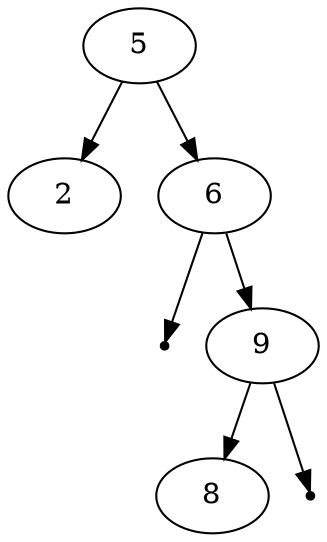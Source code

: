 digraph G{
	5;
	5 -> 2;
	5 -> 6;
	null263765644 [shape=point];
	6 -> null263765644;
	6 -> 9;
	9 -> 8;
	null6560984 [shape=point];
	9 -> null6560984;
}
